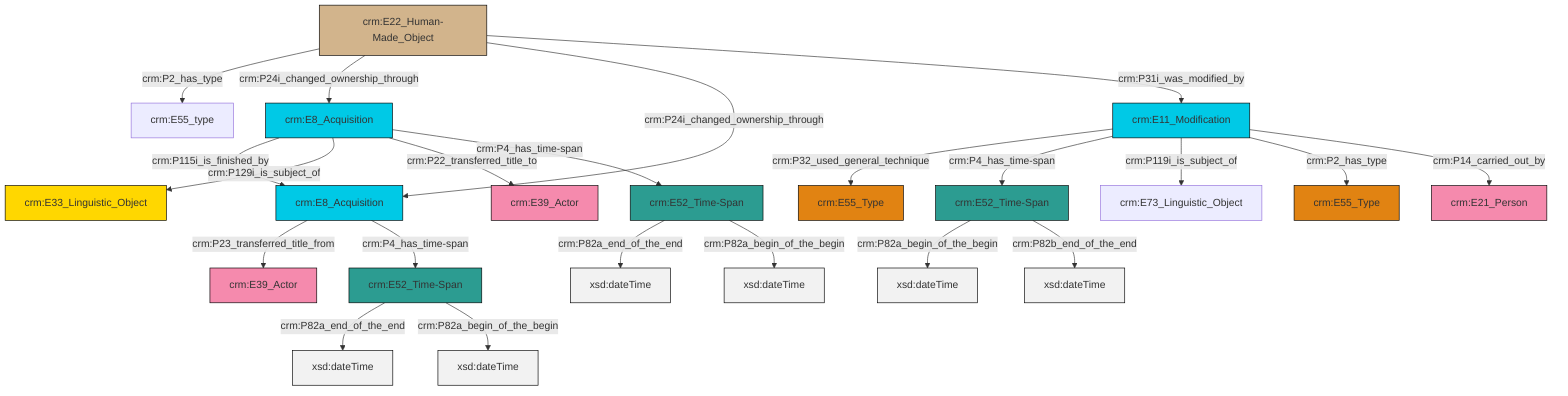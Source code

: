 graph TD
classDef Literal fill:#f2f2f2,stroke:#000000;
classDef CRM_Entity fill:#FFFFFF,stroke:#000000;
classDef Temporal_Entity fill:#00C9E6, stroke:#000000;
classDef Type fill:#E18312, stroke:#000000;
classDef Time-Span fill:#2C9C91, stroke:#000000;
classDef Appellation fill:#FFEB7F, stroke:#000000;
classDef Place fill:#008836, stroke:#000000;
classDef Persistent_Item fill:#B266B2, stroke:#000000;
classDef Conceptual_Object fill:#FFD700, stroke:#000000;
classDef Physical_Thing fill:#D2B48C, stroke:#000000;
classDef Actor fill:#f58aad, stroke:#000000;
classDef PC_Classes fill:#4ce600, stroke:#000000;
classDef Multi fill:#cccccc,stroke:#000000;

0["crm:E11_Modification"]:::Temporal_Entity -->|crm:P32_used_general_technique| 1["crm:E55_Type"]:::Type
0["crm:E11_Modification"]:::Temporal_Entity -->|crm:P4_has_time-span| 2["crm:E52_Time-Span"]:::Time-Span
5["crm:E22_Human-Made_Object"]:::Physical_Thing -->|crm:P2_has_type| 6["crm:E55_type"]:::Default
2["crm:E52_Time-Span"]:::Time-Span -->|crm:P82a_begin_of_the_begin| 7[xsd:dateTime]:::Literal
8["crm:E8_Acquisition"]:::Temporal_Entity -->|crm:P23_transferred_title_from| 9["crm:E39_Actor"]:::Actor
10["crm:E52_Time-Span"]:::Time-Span -->|crm:P82a_end_of_the_end| 11[xsd:dateTime]:::Literal
5["crm:E22_Human-Made_Object"]:::Physical_Thing -->|crm:P24i_changed_ownership_through| 13["crm:E8_Acquisition"]:::Temporal_Entity
10["crm:E52_Time-Span"]:::Time-Span -->|crm:P82a_begin_of_the_begin| 17[xsd:dateTime]:::Literal
21["crm:E52_Time-Span"]:::Time-Span -->|crm:P82a_end_of_the_end| 22[xsd:dateTime]:::Literal
2["crm:E52_Time-Span"]:::Time-Span -->|crm:P82b_end_of_the_end| 23[xsd:dateTime]:::Literal
21["crm:E52_Time-Span"]:::Time-Span -->|crm:P82a_begin_of_the_begin| 25[xsd:dateTime]:::Literal
0["crm:E11_Modification"]:::Temporal_Entity -->|crm:P119i_is_subject_of| 19["crm:E73_Linguistic_Object"]:::Default
0["crm:E11_Modification"]:::Temporal_Entity -->|crm:P2_has_type| 3["crm:E55_Type"]:::Type
5["crm:E22_Human-Made_Object"]:::Physical_Thing -->|crm:P24i_changed_ownership_through| 8["crm:E8_Acquisition"]:::Temporal_Entity
13["crm:E8_Acquisition"]:::Temporal_Entity -->|crm:P115i_is_finished_by| 8["crm:E8_Acquisition"]:::Temporal_Entity
0["crm:E11_Modification"]:::Temporal_Entity -->|crm:P14_carried_out_by| 27["crm:E21_Person"]:::Actor
13["crm:E8_Acquisition"]:::Temporal_Entity -->|crm:P129i_is_subject_of| 28["crm:E33_Linguistic_Object"]:::Conceptual_Object
13["crm:E8_Acquisition"]:::Temporal_Entity -->|crm:P22_transferred_title_to| 14["crm:E39_Actor"]:::Actor
8["crm:E8_Acquisition"]:::Temporal_Entity -->|crm:P4_has_time-span| 10["crm:E52_Time-Span"]:::Time-Span
5["crm:E22_Human-Made_Object"]:::Physical_Thing -->|crm:P31i_was_modified_by| 0["crm:E11_Modification"]:::Temporal_Entity
13["crm:E8_Acquisition"]:::Temporal_Entity -->|crm:P4_has_time-span| 21["crm:E52_Time-Span"]:::Time-Span